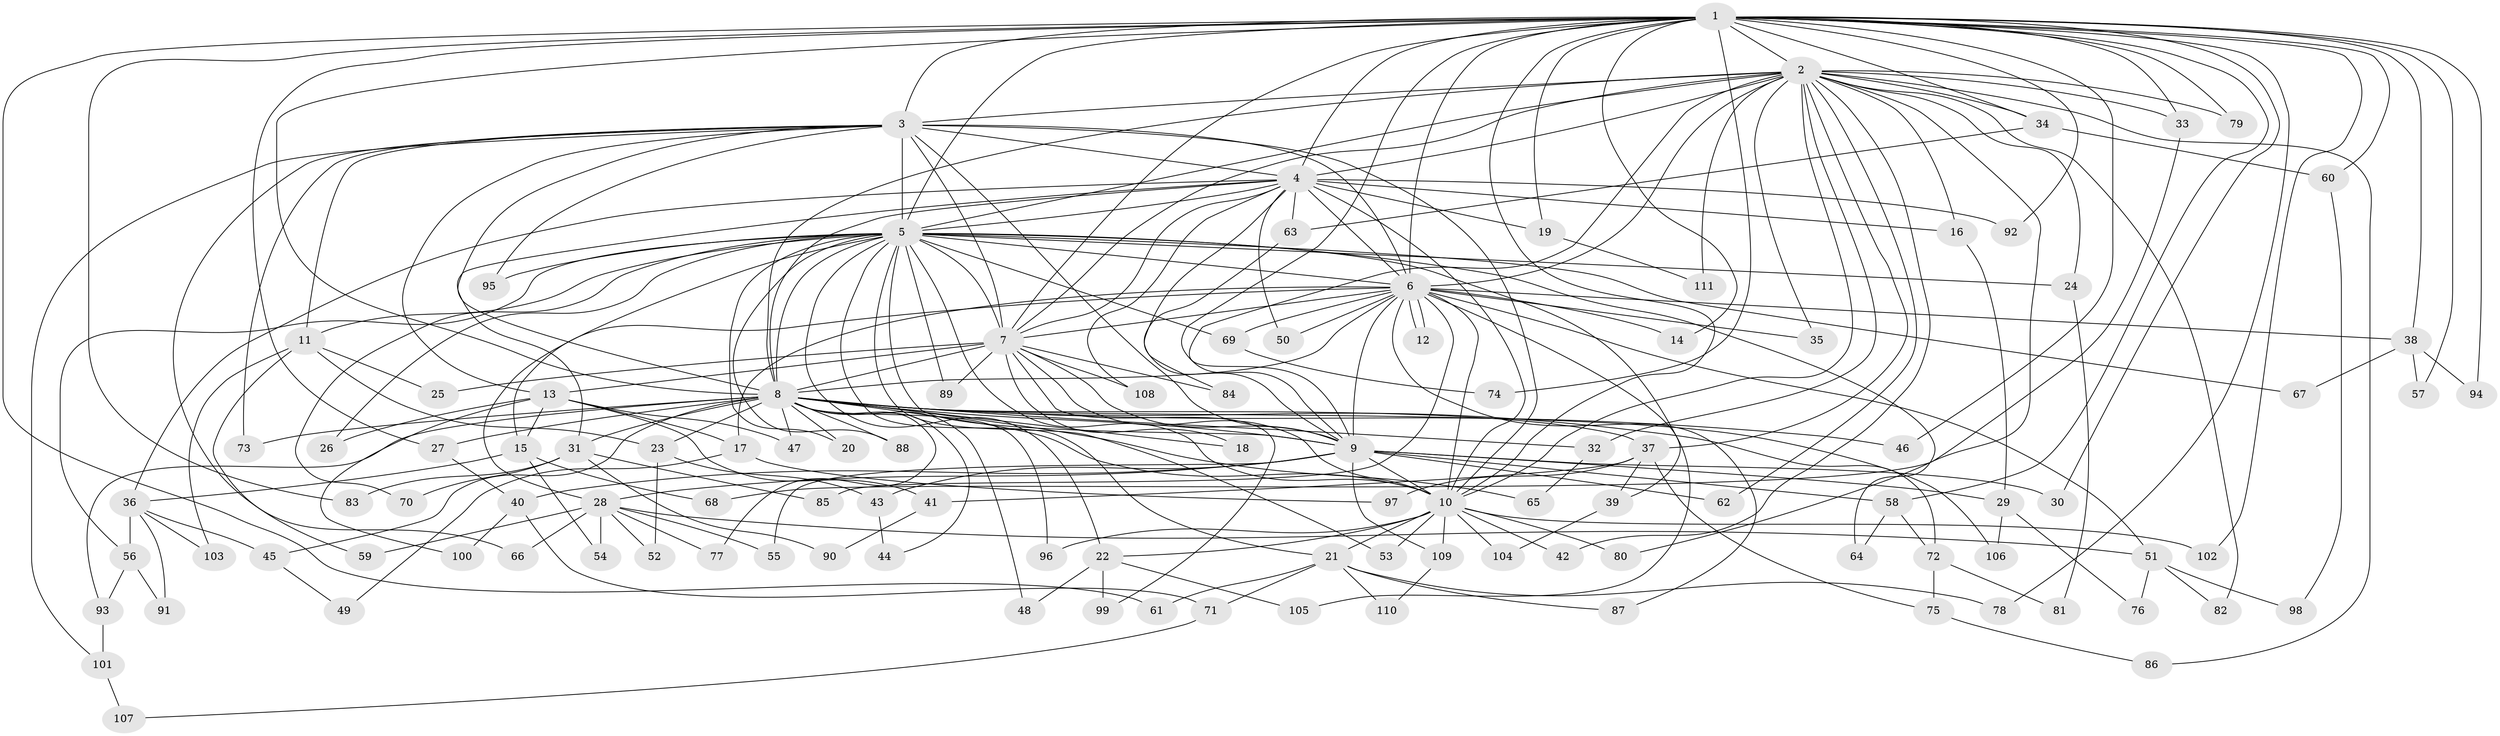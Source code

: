 // coarse degree distribution, {8: 0.014925373134328358, 2: 0.3283582089552239, 1: 0.029850746268656716, 20: 0.014925373134328358, 6: 0.04477611940298507, 4: 0.13432835820895522, 3: 0.208955223880597, 15: 0.029850746268656716, 5: 0.04477611940298507, 7: 0.029850746268656716, 9: 0.014925373134328358, 17: 0.014925373134328358, 25: 0.029850746268656716, 19: 0.014925373134328358, 21: 0.014925373134328358, 14: 0.014925373134328358, 13: 0.014925373134328358}
// Generated by graph-tools (version 1.1) at 2025/36/03/04/25 23:36:36]
// undirected, 111 vertices, 247 edges
graph export_dot {
  node [color=gray90,style=filled];
  1;
  2;
  3;
  4;
  5;
  6;
  7;
  8;
  9;
  10;
  11;
  12;
  13;
  14;
  15;
  16;
  17;
  18;
  19;
  20;
  21;
  22;
  23;
  24;
  25;
  26;
  27;
  28;
  29;
  30;
  31;
  32;
  33;
  34;
  35;
  36;
  37;
  38;
  39;
  40;
  41;
  42;
  43;
  44;
  45;
  46;
  47;
  48;
  49;
  50;
  51;
  52;
  53;
  54;
  55;
  56;
  57;
  58;
  59;
  60;
  61;
  62;
  63;
  64;
  65;
  66;
  67;
  68;
  69;
  70;
  71;
  72;
  73;
  74;
  75;
  76;
  77;
  78;
  79;
  80;
  81;
  82;
  83;
  84;
  85;
  86;
  87;
  88;
  89;
  90;
  91;
  92;
  93;
  94;
  95;
  96;
  97;
  98;
  99;
  100;
  101;
  102;
  103;
  104;
  105;
  106;
  107;
  108;
  109;
  110;
  111;
  1 -- 2;
  1 -- 3;
  1 -- 4;
  1 -- 5;
  1 -- 6;
  1 -- 7;
  1 -- 8;
  1 -- 9;
  1 -- 10;
  1 -- 14;
  1 -- 19;
  1 -- 27;
  1 -- 30;
  1 -- 33;
  1 -- 34;
  1 -- 38;
  1 -- 46;
  1 -- 57;
  1 -- 58;
  1 -- 60;
  1 -- 61;
  1 -- 74;
  1 -- 78;
  1 -- 79;
  1 -- 83;
  1 -- 92;
  1 -- 94;
  1 -- 102;
  2 -- 3;
  2 -- 4;
  2 -- 5;
  2 -- 6;
  2 -- 7;
  2 -- 8;
  2 -- 9;
  2 -- 10;
  2 -- 16;
  2 -- 24;
  2 -- 32;
  2 -- 33;
  2 -- 34;
  2 -- 35;
  2 -- 37;
  2 -- 42;
  2 -- 62;
  2 -- 79;
  2 -- 80;
  2 -- 82;
  2 -- 86;
  2 -- 111;
  3 -- 4;
  3 -- 5;
  3 -- 6;
  3 -- 7;
  3 -- 8;
  3 -- 9;
  3 -- 10;
  3 -- 11;
  3 -- 13;
  3 -- 59;
  3 -- 73;
  3 -- 95;
  3 -- 101;
  4 -- 5;
  4 -- 6;
  4 -- 7;
  4 -- 8;
  4 -- 9;
  4 -- 10;
  4 -- 16;
  4 -- 19;
  4 -- 31;
  4 -- 36;
  4 -- 50;
  4 -- 63;
  4 -- 92;
  4 -- 108;
  5 -- 6;
  5 -- 7;
  5 -- 8;
  5 -- 9;
  5 -- 10;
  5 -- 11;
  5 -- 20;
  5 -- 21;
  5 -- 22;
  5 -- 24;
  5 -- 26;
  5 -- 28;
  5 -- 39;
  5 -- 53;
  5 -- 56;
  5 -- 64;
  5 -- 67;
  5 -- 69;
  5 -- 70;
  5 -- 88;
  5 -- 89;
  5 -- 95;
  6 -- 7;
  6 -- 8;
  6 -- 9;
  6 -- 10;
  6 -- 12;
  6 -- 12;
  6 -- 14;
  6 -- 15;
  6 -- 17;
  6 -- 35;
  6 -- 38;
  6 -- 50;
  6 -- 51;
  6 -- 69;
  6 -- 85;
  6 -- 87;
  6 -- 105;
  7 -- 8;
  7 -- 9;
  7 -- 10;
  7 -- 13;
  7 -- 18;
  7 -- 25;
  7 -- 84;
  7 -- 89;
  7 -- 99;
  7 -- 108;
  8 -- 9;
  8 -- 10;
  8 -- 18;
  8 -- 20;
  8 -- 23;
  8 -- 27;
  8 -- 31;
  8 -- 32;
  8 -- 37;
  8 -- 44;
  8 -- 45;
  8 -- 46;
  8 -- 47;
  8 -- 48;
  8 -- 65;
  8 -- 72;
  8 -- 73;
  8 -- 77;
  8 -- 88;
  8 -- 93;
  8 -- 96;
  8 -- 106;
  9 -- 10;
  9 -- 28;
  9 -- 29;
  9 -- 30;
  9 -- 40;
  9 -- 43;
  9 -- 55;
  9 -- 58;
  9 -- 62;
  9 -- 109;
  10 -- 21;
  10 -- 22;
  10 -- 42;
  10 -- 53;
  10 -- 80;
  10 -- 96;
  10 -- 102;
  10 -- 104;
  10 -- 109;
  11 -- 23;
  11 -- 25;
  11 -- 66;
  11 -- 103;
  13 -- 15;
  13 -- 17;
  13 -- 26;
  13 -- 41;
  13 -- 47;
  13 -- 100;
  15 -- 36;
  15 -- 54;
  15 -- 68;
  16 -- 29;
  17 -- 49;
  17 -- 97;
  19 -- 111;
  21 -- 61;
  21 -- 71;
  21 -- 78;
  21 -- 87;
  21 -- 110;
  22 -- 48;
  22 -- 99;
  22 -- 105;
  23 -- 43;
  23 -- 52;
  24 -- 81;
  27 -- 40;
  28 -- 51;
  28 -- 52;
  28 -- 54;
  28 -- 55;
  28 -- 59;
  28 -- 66;
  28 -- 77;
  29 -- 76;
  29 -- 106;
  31 -- 70;
  31 -- 83;
  31 -- 85;
  31 -- 90;
  32 -- 65;
  33 -- 68;
  34 -- 60;
  34 -- 63;
  36 -- 45;
  36 -- 56;
  36 -- 91;
  36 -- 103;
  37 -- 39;
  37 -- 41;
  37 -- 75;
  37 -- 97;
  38 -- 57;
  38 -- 67;
  38 -- 94;
  39 -- 104;
  40 -- 71;
  40 -- 100;
  41 -- 90;
  43 -- 44;
  45 -- 49;
  51 -- 76;
  51 -- 82;
  51 -- 98;
  56 -- 91;
  56 -- 93;
  58 -- 64;
  58 -- 72;
  60 -- 98;
  63 -- 84;
  69 -- 74;
  71 -- 107;
  72 -- 75;
  72 -- 81;
  75 -- 86;
  93 -- 101;
  101 -- 107;
  109 -- 110;
}
